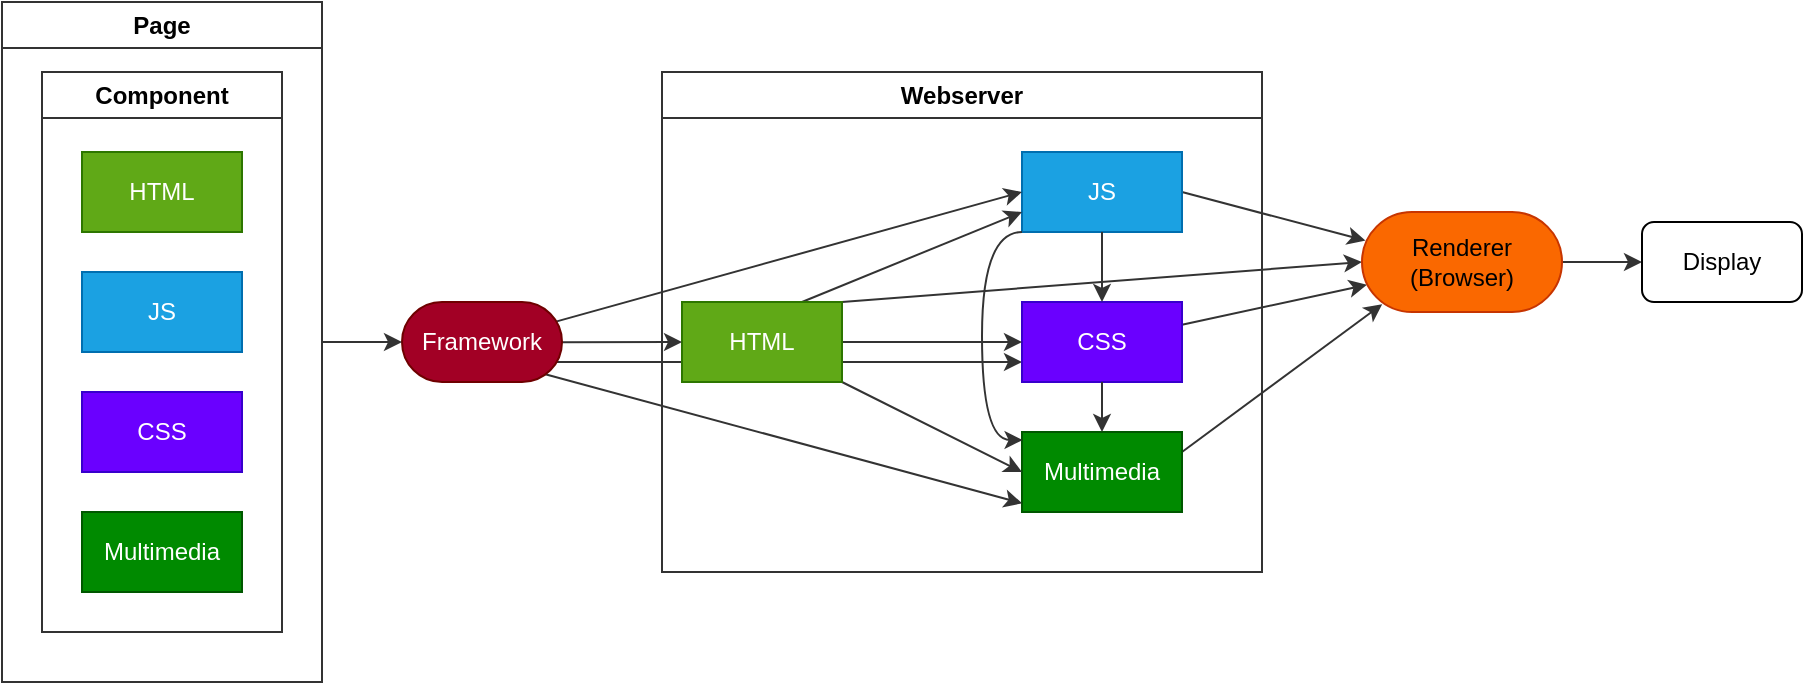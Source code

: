 <mxfile>
    <diagram id="fr4QZHJYT07X4JUdsWJC" name="Page-1">
        <mxGraphModel dx="1631" dy="537" grid="1" gridSize="10" guides="1" tooltips="1" connect="1" arrows="1" fold="1" page="1" pageScale="1" pageWidth="850" pageHeight="1100" math="0" shadow="0">
            <root>
                <mxCell id="0"/>
                <mxCell id="1" parent="0"/>
                <mxCell id="37" style="html=1;exitX=0.95;exitY=0.75;exitDx=0;exitDy=0;entryX=0;entryY=0.75;entryDx=0;entryDy=0;exitPerimeter=0;strokeColor=#333333;" edge="1" parent="1" source="20" target="13">
                    <mxGeometry relative="1" as="geometry">
                        <mxPoint x="170" y="760" as="targetPoint"/>
                    </mxGeometry>
                </mxCell>
                <mxCell id="5" style="html=1;entryX=0;entryY=0.5;entryDx=0;entryDy=0;exitX=1;exitY=0;exitDx=0;exitDy=0;strokeColor=#333333;" edge="1" parent="1" source="6" target="17">
                    <mxGeometry relative="1" as="geometry"/>
                </mxCell>
                <mxCell id="8" style="html=1;exitX=1;exitY=0.5;exitDx=0;exitDy=0;entryX=0.017;entryY=0.286;entryDx=0;entryDy=0;strokeColor=#333333;entryPerimeter=0;" edge="1" parent="1" source="10" target="17">
                    <mxGeometry relative="1" as="geometry">
                        <mxPoint x="700" y="705" as="targetPoint"/>
                    </mxGeometry>
                </mxCell>
                <mxCell id="11" style="html=1;entryX=0.025;entryY=0.728;entryDx=0;entryDy=0;strokeColor=#333333;entryPerimeter=0;" edge="1" parent="1" source="13" target="17">
                    <mxGeometry relative="1" as="geometry"/>
                </mxCell>
                <mxCell id="14" style="html=1;entryX=0.101;entryY=0.922;entryDx=0;entryDy=0;strokeColor=#333333;exitX=1;exitY=0.25;exitDx=0;exitDy=0;entryPerimeter=0;" edge="1" parent="1" source="15" target="17">
                    <mxGeometry relative="1" as="geometry"/>
                </mxCell>
                <mxCell id="16" style="edgeStyle=none;html=1;entryX=0;entryY=0.5;entryDx=0;entryDy=0;strokeColor=#333333;" edge="1" parent="1" source="17" target="18">
                    <mxGeometry relative="1" as="geometry"/>
                </mxCell>
                <mxCell id="17" value="Renderer&lt;br&gt;(Browser)" style="rounded=1;whiteSpace=wrap;html=1;arcSize=50;fillColor=#fa6800;fontColor=#000000;strokeColor=#C73500;" vertex="1" parent="1">
                    <mxGeometry x="380" y="660" width="100" height="50" as="geometry"/>
                </mxCell>
                <mxCell id="18" value="Display" style="rounded=1;whiteSpace=wrap;html=1;" vertex="1" parent="1">
                    <mxGeometry x="520" y="665" width="80" height="40" as="geometry"/>
                </mxCell>
                <mxCell id="19" value="Webserver" style="swimlane;whiteSpace=wrap;html=1;strokeColor=#333333;" vertex="1" parent="1">
                    <mxGeometry x="30" y="590" width="300" height="250" as="geometry"/>
                </mxCell>
                <mxCell id="15" value="Multimedia" style="rounded=0;whiteSpace=wrap;html=1;fillColor=#008a00;fontColor=#ffffff;strokeColor=#005700;" vertex="1" parent="19">
                    <mxGeometry x="180" y="180" width="80" height="40" as="geometry"/>
                </mxCell>
                <mxCell id="13" value="CSS" style="rounded=0;whiteSpace=wrap;html=1;fillColor=#6a00ff;fontColor=#ffffff;strokeColor=#3700CC;" vertex="1" parent="19">
                    <mxGeometry x="180" y="115" width="80" height="40" as="geometry"/>
                </mxCell>
                <mxCell id="12" style="edgeStyle=none;html=1;entryX=0.5;entryY=0;entryDx=0;entryDy=0;strokeColor=#333333;" edge="1" parent="19" source="13" target="15">
                    <mxGeometry relative="1" as="geometry"/>
                </mxCell>
                <mxCell id="10" value="JS" style="rounded=0;whiteSpace=wrap;html=1;fillColor=#1ba1e2;fontColor=#ffffff;strokeColor=#006EAF;" vertex="1" parent="19">
                    <mxGeometry x="180" y="40" width="80" height="40" as="geometry"/>
                </mxCell>
                <mxCell id="7" style="edgeStyle=orthogonalEdgeStyle;curved=1;html=1;entryX=0.5;entryY=0;entryDx=0;entryDy=0;strokeColor=#333333;exitX=0.5;exitY=1;exitDx=0;exitDy=0;" edge="1" parent="19" source="10" target="13">
                    <mxGeometry relative="1" as="geometry">
                        <mxPoint x="250" y="100" as="sourcePoint"/>
                    </mxGeometry>
                </mxCell>
                <mxCell id="9" style="edgeStyle=orthogonalEdgeStyle;html=1;entryX=0.004;entryY=0.117;entryDx=0;entryDy=0;exitX=0;exitY=1;exitDx=0;exitDy=0;curved=1;strokeColor=#333333;entryPerimeter=0;" edge="1" parent="19" source="10" target="15">
                    <mxGeometry relative="1" as="geometry">
                        <Array as="points">
                            <mxPoint x="160" y="80"/>
                            <mxPoint x="160" y="184"/>
                            <mxPoint x="180" y="184"/>
                        </Array>
                    </mxGeometry>
                </mxCell>
                <mxCell id="2" style="edgeStyle=none;html=1;entryX=0;entryY=0.75;entryDx=0;entryDy=0;strokeColor=#333333;exitX=0.75;exitY=0;exitDx=0;exitDy=0;" edge="1" parent="19" source="6" target="10">
                    <mxGeometry relative="1" as="geometry"/>
                </mxCell>
                <mxCell id="3" style="edgeStyle=orthogonalEdgeStyle;html=1;entryX=0;entryY=0.5;entryDx=0;entryDy=0;curved=1;exitX=1;exitY=0.5;exitDx=0;exitDy=0;strokeColor=#333333;" edge="1" parent="19" source="6" target="13">
                    <mxGeometry relative="1" as="geometry">
                        <Array as="points">
                            <mxPoint x="140" y="135"/>
                            <mxPoint x="140" y="135"/>
                        </Array>
                    </mxGeometry>
                </mxCell>
                <mxCell id="4" style="html=1;entryX=0;entryY=0.5;entryDx=0;entryDy=0;exitX=1;exitY=1;exitDx=0;exitDy=0;strokeColor=#333333;" edge="1" parent="19" source="6" target="15">
                    <mxGeometry relative="1" as="geometry"/>
                </mxCell>
                <mxCell id="6" value="HTML" style="rounded=0;whiteSpace=wrap;html=1;fillColor=#60a917;fontColor=#ffffff;strokeColor=#2D7600;" vertex="1" parent="19">
                    <mxGeometry x="10" y="115" width="80" height="40" as="geometry"/>
                </mxCell>
                <mxCell id="34" style="edgeStyle=none;html=1;entryX=0;entryY=0.5;entryDx=0;entryDy=0;exitX=0.988;exitY=0.502;exitDx=0;exitDy=0;exitPerimeter=0;strokeColor=#333333;" edge="1" parent="1" source="20" target="6">
                    <mxGeometry relative="1" as="geometry"/>
                </mxCell>
                <mxCell id="35" style="edgeStyle=none;html=1;entryX=0;entryY=0.5;entryDx=0;entryDy=0;exitX=0.962;exitY=0.245;exitDx=0;exitDy=0;exitPerimeter=0;strokeColor=#333333;" edge="1" parent="1" source="20" target="10">
                    <mxGeometry relative="1" as="geometry"/>
                </mxCell>
                <mxCell id="36" style="edgeStyle=none;html=1;entryX=0.001;entryY=0.892;entryDx=0;entryDy=0;exitX=0.89;exitY=0.899;exitDx=0;exitDy=0;exitPerimeter=0;entryPerimeter=0;strokeColor=#333333;" edge="1" parent="1" source="20" target="15">
                    <mxGeometry relative="1" as="geometry"/>
                </mxCell>
                <mxCell id="20" value="Framework" style="rounded=1;whiteSpace=wrap;html=1;fillColor=#a20025;fontColor=#ffffff;strokeColor=#6F0000;arcSize=50;" vertex="1" parent="1">
                    <mxGeometry x="-100" y="705" width="80" height="40" as="geometry"/>
                </mxCell>
                <mxCell id="33" style="edgeStyle=none;html=1;entryX=0;entryY=0.5;entryDx=0;entryDy=0;strokeColor=#333333;" edge="1" parent="1" source="22" target="20">
                    <mxGeometry relative="1" as="geometry"/>
                </mxCell>
                <mxCell id="22" value="Page" style="swimlane;whiteSpace=wrap;html=1;rounded=0;strokeColor=#333333;" vertex="1" parent="1">
                    <mxGeometry x="-300" y="555" width="160" height="340" as="geometry"/>
                </mxCell>
                <mxCell id="23" value="Component" style="swimlane;whiteSpace=wrap;html=1;rounded=0;strokeColor=#333333;" vertex="1" parent="22">
                    <mxGeometry x="20" y="35" width="120" height="280" as="geometry"/>
                </mxCell>
                <mxCell id="24" value="HTML" style="rounded=0;whiteSpace=wrap;html=1;fillColor=#60a917;fontColor=#ffffff;strokeColor=#2D7600;" vertex="1" parent="23">
                    <mxGeometry x="20" y="40" width="80" height="40" as="geometry"/>
                </mxCell>
                <mxCell id="26" value="JS" style="rounded=0;whiteSpace=wrap;html=1;fillColor=#1ba1e2;fontColor=#ffffff;strokeColor=#006EAF;" vertex="1" parent="23">
                    <mxGeometry x="20" y="100" width="80" height="40" as="geometry"/>
                </mxCell>
                <mxCell id="31" value="CSS" style="rounded=0;whiteSpace=wrap;html=1;fillColor=#6a00ff;fontColor=#ffffff;strokeColor=#3700CC;" vertex="1" parent="23">
                    <mxGeometry x="20" y="160" width="80" height="40" as="geometry"/>
                </mxCell>
                <mxCell id="32" value="Multimedia" style="rounded=0;whiteSpace=wrap;html=1;fillColor=#008a00;fontColor=#ffffff;strokeColor=#005700;" vertex="1" parent="23">
                    <mxGeometry x="20" y="220" width="80" height="40" as="geometry"/>
                </mxCell>
            </root>
        </mxGraphModel>
    </diagram>
</mxfile>